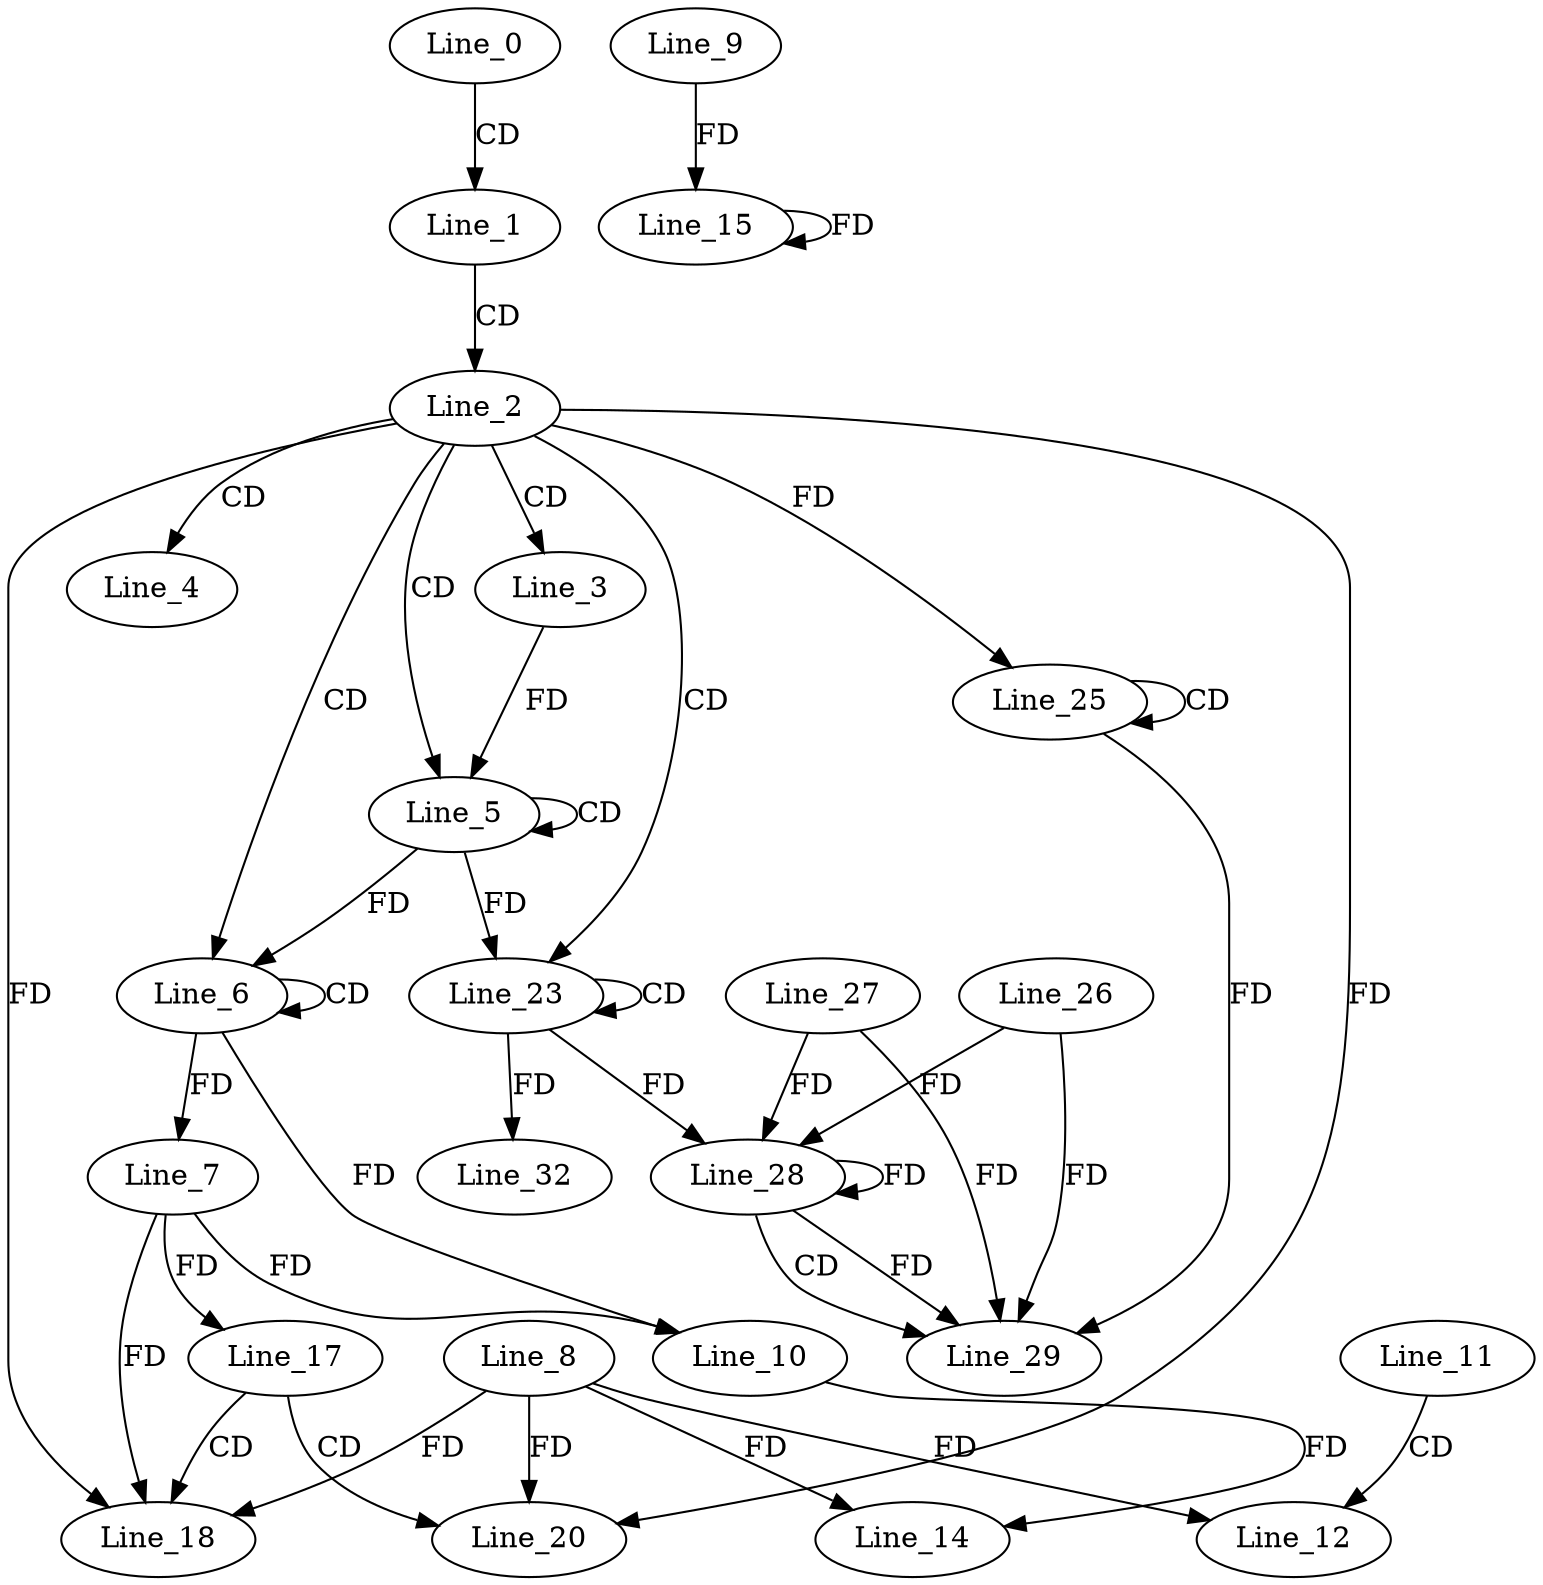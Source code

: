 digraph G {
  Line_0;
  Line_1;
  Line_2;
  Line_3;
  Line_3;
  Line_3;
  Line_4;
  Line_5;
  Line_5;
  Line_6;
  Line_6;
  Line_7;
  Line_10;
  Line_7;
  Line_11;
  Line_12;
  Line_8;
  Line_14;
  Line_10;
  Line_9;
  Line_15;
  Line_17;
  Line_18;
  Line_18;
  Line_20;
  Line_20;
  Line_23;
  Line_23;
  Line_25;
  Line_25;
  Line_28;
  Line_27;
  Line_28;
  Line_26;
  Line_28;
  Line_29;
  Line_32;
  Line_0 -> Line_1 [ label="CD" ];
  Line_1 -> Line_2 [ label="CD" ];
  Line_2 -> Line_3 [ label="CD" ];
  Line_2 -> Line_4 [ label="CD" ];
  Line_2 -> Line_5 [ label="CD" ];
  Line_5 -> Line_5 [ label="CD" ];
  Line_3 -> Line_5 [ label="FD" ];
  Line_2 -> Line_6 [ label="CD" ];
  Line_6 -> Line_6 [ label="CD" ];
  Line_5 -> Line_6 [ label="FD" ];
  Line_6 -> Line_7 [ label="FD" ];
  Line_6 -> Line_10 [ label="FD" ];
  Line_7 -> Line_10 [ label="FD" ];
  Line_11 -> Line_12 [ label="CD" ];
  Line_8 -> Line_12 [ label="FD" ];
  Line_8 -> Line_14 [ label="FD" ];
  Line_10 -> Line_14 [ label="FD" ];
  Line_9 -> Line_15 [ label="FD" ];
  Line_15 -> Line_15 [ label="FD" ];
  Line_7 -> Line_17 [ label="FD" ];
  Line_17 -> Line_18 [ label="CD" ];
  Line_2 -> Line_18 [ label="FD" ];
  Line_7 -> Line_18 [ label="FD" ];
  Line_8 -> Line_18 [ label="FD" ];
  Line_17 -> Line_20 [ label="CD" ];
  Line_2 -> Line_20 [ label="FD" ];
  Line_8 -> Line_20 [ label="FD" ];
  Line_2 -> Line_23 [ label="CD" ];
  Line_23 -> Line_23 [ label="CD" ];
  Line_5 -> Line_23 [ label="FD" ];
  Line_25 -> Line_25 [ label="CD" ];
  Line_2 -> Line_25 [ label="FD" ];
  Line_28 -> Line_28 [ label="FD" ];
  Line_27 -> Line_28 [ label="FD" ];
  Line_23 -> Line_28 [ label="FD" ];
  Line_26 -> Line_28 [ label="FD" ];
  Line_28 -> Line_29 [ label="CD" ];
  Line_25 -> Line_29 [ label="FD" ];
  Line_26 -> Line_29 [ label="FD" ];
  Line_28 -> Line_29 [ label="FD" ];
  Line_27 -> Line_29 [ label="FD" ];
  Line_23 -> Line_32 [ label="FD" ];
}
